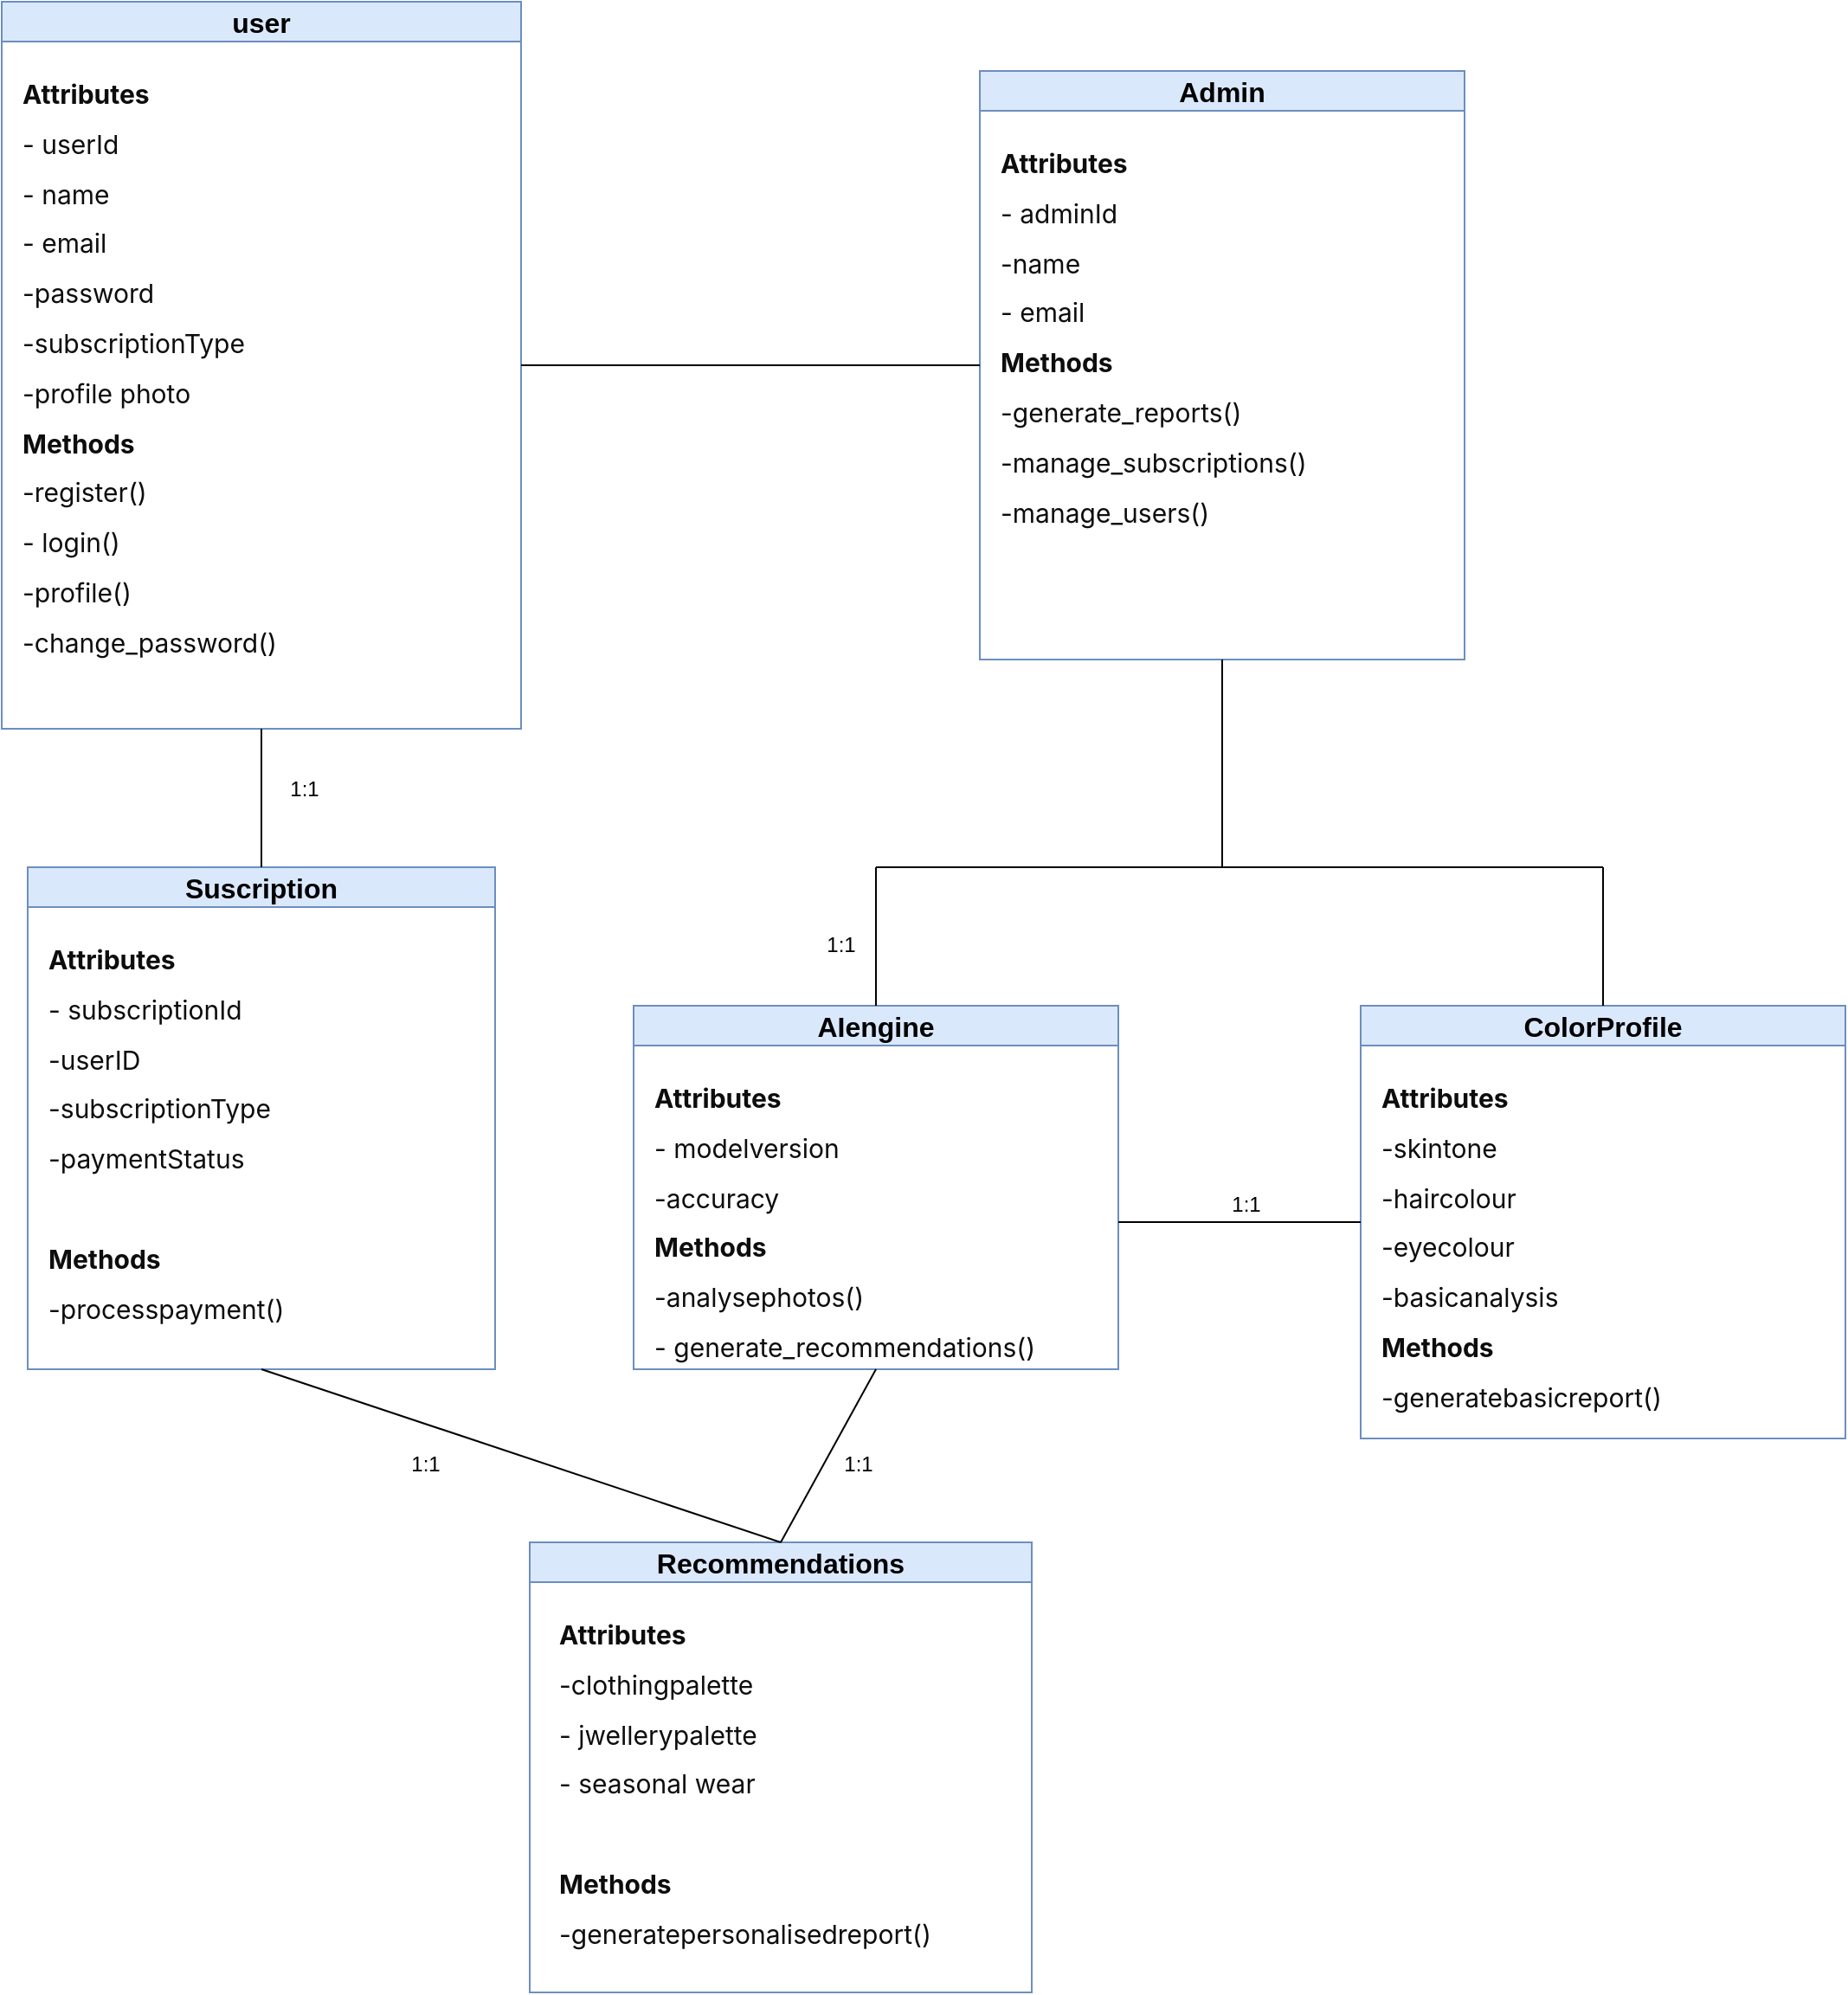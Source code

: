 <mxfile version="26.0.4">
  <diagram name="Page-1" id="OugwGV33cnmOnA-3O93_">
    <mxGraphModel dx="2066" dy="1110" grid="0" gridSize="10" guides="1" tooltips="1" connect="1" arrows="0" fold="1" page="0" pageScale="1" pageWidth="827" pageHeight="1169" math="0" shadow="0">
      <root>
        <mxCell id="0" />
        <mxCell id="1" parent="0" />
        <mxCell id="q-qK2rlPC7f7n4-ZsQlf-6" value="&lt;font style=&quot;font-size: 16px;&quot;&gt;user&lt;/font&gt;" style="swimlane;whiteSpace=wrap;html=1;fillColor=#dae8fc;strokeColor=#6c8ebf;" parent="1" vertex="1">
          <mxGeometry x="-305" y="130" width="300" height="420" as="geometry" />
        </mxCell>
        <mxCell id="q-qK2rlPC7f7n4-ZsQlf-9" value="&lt;h1 style=&quot;margin-top: 0px;&quot;&gt;&lt;div&gt;&lt;font face=&quot;ui-sans-serif, -apple-system, system-ui, Segoe UI, Helvetica, Apple Color Emoji, Arial, sans-serif, Segoe UI Emoji, Segoe UI Symbol&quot; color=&quot;#0d0d0d&quot;&gt;&lt;span style=&quot;caret-color: rgb(13, 13, 13); font-size: 15px;&quot;&gt;Attributes&lt;/span&gt;&lt;/font&gt;&lt;/div&gt;&lt;div&gt;&lt;font face=&quot;ui-sans-serif, -apple-system, system-ui, Segoe UI, Helvetica, Apple Color Emoji, Arial, sans-serif, Segoe UI Emoji, Segoe UI Symbol&quot; color=&quot;#0d0d0d&quot;&gt;&lt;span style=&quot;caret-color: rgb(13, 13, 13); font-size: 15px; font-weight: normal;&quot;&gt;- userId&lt;/span&gt;&lt;/font&gt;&lt;/div&gt;&lt;div&gt;&lt;font face=&quot;ui-sans-serif, -apple-system, system-ui, Segoe UI, Helvetica, Apple Color Emoji, Arial, sans-serif, Segoe UI Emoji, Segoe UI Symbol&quot; color=&quot;#0d0d0d&quot;&gt;&lt;span style=&quot;caret-color: rgb(13, 13, 13); font-size: 15px; font-weight: normal;&quot;&gt;- name&lt;/span&gt;&lt;/font&gt;&lt;/div&gt;&lt;div&gt;&lt;font face=&quot;ui-sans-serif, -apple-system, system-ui, Segoe UI, Helvetica, Apple Color Emoji, Arial, sans-serif, Segoe UI Emoji, Segoe UI Symbol&quot; color=&quot;#0d0d0d&quot;&gt;&lt;span style=&quot;caret-color: rgb(13, 13, 13); font-size: 15px; font-weight: normal;&quot;&gt;- email&lt;/span&gt;&lt;/font&gt;&lt;/div&gt;&lt;div&gt;&lt;font face=&quot;ui-sans-serif, -apple-system, system-ui, Segoe UI, Helvetica, Apple Color Emoji, Arial, sans-serif, Segoe UI Emoji, Segoe UI Symbol&quot; color=&quot;#0d0d0d&quot;&gt;&lt;span style=&quot;caret-color: rgb(13, 13, 13); font-size: 15px; font-weight: normal;&quot;&gt;-password&lt;/span&gt;&lt;/font&gt;&lt;/div&gt;&lt;div&gt;&lt;font face=&quot;ui-sans-serif, -apple-system, system-ui, Segoe UI, Helvetica, Apple Color Emoji, Arial, sans-serif, Segoe UI Emoji, Segoe UI Symbol&quot; color=&quot;#0d0d0d&quot;&gt;&lt;span style=&quot;caret-color: rgb(13, 13, 13); font-size: 15px; font-weight: normal;&quot;&gt;-subscriptionType&lt;/span&gt;&lt;/font&gt;&lt;/div&gt;&lt;div&gt;&lt;font face=&quot;ui-sans-serif, -apple-system, system-ui, Segoe UI, Helvetica, Apple Color Emoji, Arial, sans-serif, Segoe UI Emoji, Segoe UI Symbol&quot; color=&quot;#0d0d0d&quot;&gt;&lt;span style=&quot;caret-color: rgb(13, 13, 13); font-size: 15px; font-weight: normal;&quot;&gt;-profile photo&amp;nbsp;&lt;/span&gt;&lt;/font&gt;&lt;/div&gt;&lt;div&gt;&lt;font face=&quot;ui-sans-serif, -apple-system, system-ui, Segoe UI, Helvetica, Apple Color Emoji, Arial, sans-serif, Segoe UI Emoji, Segoe UI Symbol&quot; color=&quot;#0d0d0d&quot;&gt;&lt;span style=&quot;caret-color: rgb(13, 13, 13); font-size: 15px;&quot;&gt;Methods&lt;/span&gt;&lt;/font&gt;&lt;/div&gt;&lt;div&gt;&lt;font face=&quot;ui-sans-serif, -apple-system, system-ui, Segoe UI, Helvetica, Apple Color Emoji, Arial, sans-serif, Segoe UI Emoji, Segoe UI Symbol&quot; color=&quot;#0d0d0d&quot;&gt;&lt;span style=&quot;caret-color: rgb(13, 13, 13); font-size: 15px; font-weight: normal;&quot;&gt;-register()&lt;/span&gt;&lt;/font&gt;&lt;/div&gt;&lt;div&gt;&lt;font face=&quot;ui-sans-serif, -apple-system, system-ui, Segoe UI, Helvetica, Apple Color Emoji, Arial, sans-serif, Segoe UI Emoji, Segoe UI Symbol&quot; color=&quot;#0d0d0d&quot;&gt;&lt;span style=&quot;caret-color: rgb(13, 13, 13); font-size: 15px; font-weight: normal;&quot;&gt;- login()&lt;/span&gt;&lt;/font&gt;&lt;/div&gt;&lt;div&gt;&lt;font face=&quot;ui-sans-serif, -apple-system, system-ui, Segoe UI, Helvetica, Apple Color Emoji, Arial, sans-serif, Segoe UI Emoji, Segoe UI Symbol&quot; color=&quot;#0d0d0d&quot;&gt;&lt;span style=&quot;caret-color: rgb(13, 13, 13); font-size: 15px; font-weight: normal;&quot;&gt;-profile()&lt;/span&gt;&lt;/font&gt;&lt;/div&gt;&lt;div&gt;&lt;font face=&quot;ui-sans-serif, -apple-system, system-ui, Segoe UI, Helvetica, Apple Color Emoji, Arial, sans-serif, Segoe UI Emoji, Segoe UI Symbol&quot; color=&quot;#0d0d0d&quot;&gt;&lt;span style=&quot;caret-color: rgb(13, 13, 13); font-size: 15px; font-weight: normal;&quot;&gt;-change_password()&lt;/span&gt;&lt;/font&gt;&lt;/div&gt;&lt;div&gt;&lt;font face=&quot;ui-sans-serif, -apple-system, system-ui, Segoe UI, Helvetica, Apple Color Emoji, Arial, sans-serif, Segoe UI Emoji, Segoe UI Symbol&quot; color=&quot;#0d0d0d&quot;&gt;&lt;span style=&quot;caret-color: rgb(13, 13, 13); font-size: 15px; font-weight: normal;&quot;&gt;&lt;br&gt;&lt;/span&gt;&lt;/font&gt;&lt;/div&gt;&lt;/h1&gt;" style="text;html=1;whiteSpace=wrap;overflow=hidden;rounded=0;" parent="q-qK2rlPC7f7n4-ZsQlf-6" vertex="1">
          <mxGeometry x="10" y="30" width="250" height="380" as="geometry" />
        </mxCell>
        <mxCell id="q-qK2rlPC7f7n4-ZsQlf-12" value="&lt;font size=&quot;3&quot;&gt;Admin&lt;/font&gt;" style="swimlane;whiteSpace=wrap;html=1;fillColor=#dae8fc;strokeColor=#6c8ebf;" parent="1" vertex="1">
          <mxGeometry x="260" y="170" width="280" height="340" as="geometry" />
        </mxCell>
        <mxCell id="q-qK2rlPC7f7n4-ZsQlf-13" value="&lt;h1 style=&quot;margin-top: 0px;&quot;&gt;&lt;div&gt;&lt;font face=&quot;ui-sans-serif, -apple-system, system-ui, Segoe UI, Helvetica, Apple Color Emoji, Arial, sans-serif, Segoe UI Emoji, Segoe UI Symbol&quot; color=&quot;#0d0d0d&quot;&gt;&lt;span style=&quot;caret-color: rgb(13, 13, 13); font-size: 15px;&quot;&gt;Attributes&lt;/span&gt;&lt;/font&gt;&lt;/div&gt;&lt;div&gt;&lt;font face=&quot;ui-sans-serif, -apple-system, system-ui, Segoe UI, Helvetica, Apple Color Emoji, Arial, sans-serif, Segoe UI Emoji, Segoe UI Symbol&quot; color=&quot;#0d0d0d&quot;&gt;&lt;span style=&quot;caret-color: rgb(13, 13, 13); font-size: 15px; font-weight: normal;&quot;&gt;- adminId&lt;/span&gt;&lt;/font&gt;&lt;/div&gt;&lt;div&gt;&lt;span style=&quot;caret-color: rgb(13, 13, 13); color: rgb(13, 13, 13); font-family: ui-sans-serif, -apple-system, system-ui, &amp;quot;Segoe UI&amp;quot;, Helvetica, &amp;quot;Apple Color Emoji&amp;quot;, Arial, sans-serif, &amp;quot;Segoe UI Emoji&amp;quot;, &amp;quot;Segoe UI Symbol&amp;quot;; font-size: 15px; font-weight: normal;&quot;&gt;-name&lt;/span&gt;&lt;/div&gt;&lt;div&gt;&lt;span style=&quot;caret-color: rgb(13, 13, 13); color: rgb(13, 13, 13); font-family: ui-sans-serif, -apple-system, system-ui, &amp;quot;Segoe UI&amp;quot;, Helvetica, &amp;quot;Apple Color Emoji&amp;quot;, Arial, sans-serif, &amp;quot;Segoe UI Emoji&amp;quot;, &amp;quot;Segoe UI Symbol&amp;quot;; font-size: 15px; font-weight: normal;&quot;&gt;- email&amp;nbsp;&lt;/span&gt;&lt;/div&gt;&lt;div&gt;&lt;span style=&quot;caret-color: rgb(13, 13, 13); color: rgb(13, 13, 13); font-family: ui-sans-serif, -apple-system, system-ui, &amp;quot;Segoe UI&amp;quot;, Helvetica, &amp;quot;Apple Color Emoji&amp;quot;, Arial, sans-serif, &amp;quot;Segoe UI Emoji&amp;quot;, &amp;quot;Segoe UI Symbol&amp;quot;; font-size: 15px;&quot;&gt;Methods&lt;/span&gt;&lt;/div&gt;&lt;div&gt;&lt;font face=&quot;ui-sans-serif, -apple-system, system-ui, Segoe UI, Helvetica, Apple Color Emoji, Arial, sans-serif, Segoe UI Emoji, Segoe UI Symbol&quot; color=&quot;#0d0d0d&quot;&gt;&lt;span style=&quot;caret-color: rgb(13, 13, 13); font-size: 15px; font-weight: normal;&quot;&gt;-generate_reports()&lt;/span&gt;&lt;/font&gt;&lt;/div&gt;&lt;div&gt;&lt;font face=&quot;ui-sans-serif, -apple-system, system-ui, Segoe UI, Helvetica, Apple Color Emoji, Arial, sans-serif, Segoe UI Emoji, Segoe UI Symbol&quot; color=&quot;#0d0d0d&quot;&gt;&lt;span style=&quot;caret-color: rgb(13, 13, 13); font-size: 15px; font-weight: normal;&quot;&gt;-manage_subscriptions()&lt;/span&gt;&lt;/font&gt;&lt;/div&gt;&lt;div&gt;&lt;font face=&quot;ui-sans-serif, -apple-system, system-ui, Segoe UI, Helvetica, Apple Color Emoji, Arial, sans-serif, Segoe UI Emoji, Segoe UI Symbol&quot; color=&quot;#0d0d0d&quot;&gt;&lt;span style=&quot;caret-color: rgb(13, 13, 13); font-size: 15px; font-weight: normal;&quot;&gt;-manage_users()&lt;/span&gt;&lt;/font&gt;&lt;/div&gt;&lt;div&gt;&lt;font face=&quot;ui-sans-serif, -apple-system, system-ui, Segoe UI, Helvetica, Apple Color Emoji, Arial, sans-serif, Segoe UI Emoji, Segoe UI Symbol&quot; color=&quot;#0d0d0d&quot;&gt;&lt;span style=&quot;caret-color: rgb(13, 13, 13); font-size: 15px; font-weight: normal;&quot;&gt;&lt;br&gt;&lt;/span&gt;&lt;/font&gt;&lt;/div&gt;&lt;/h1&gt;" style="text;html=1;whiteSpace=wrap;overflow=hidden;rounded=0;" parent="q-qK2rlPC7f7n4-ZsQlf-12" vertex="1">
          <mxGeometry x="10" y="30" width="260" height="250" as="geometry" />
        </mxCell>
        <mxCell id="q-qK2rlPC7f7n4-ZsQlf-14" value="&lt;font size=&quot;3&quot;&gt;ColorProfile&lt;/font&gt;" style="swimlane;whiteSpace=wrap;html=1;fillColor=#dae8fc;strokeColor=#6c8ebf;" parent="1" vertex="1">
          <mxGeometry x="480" y="710" width="280" height="250" as="geometry" />
        </mxCell>
        <mxCell id="q-qK2rlPC7f7n4-ZsQlf-15" value="&lt;h1 style=&quot;margin-top: 0px;&quot;&gt;&lt;div&gt;&lt;font face=&quot;ui-sans-serif, -apple-system, system-ui, Segoe UI, Helvetica, Apple Color Emoji, Arial, sans-serif, Segoe UI Emoji, Segoe UI Symbol&quot; color=&quot;#0d0d0d&quot;&gt;&lt;span style=&quot;caret-color: rgb(13, 13, 13); font-size: 15px;&quot;&gt;Attributes&lt;/span&gt;&lt;/font&gt;&lt;/div&gt;&lt;div&gt;&lt;font face=&quot;ui-sans-serif, -apple-system, system-ui, Segoe UI, Helvetica, Apple Color Emoji, Arial, sans-serif, Segoe UI Emoji, Segoe UI Symbol&quot; color=&quot;#0d0d0d&quot;&gt;&lt;span style=&quot;caret-color: rgb(13, 13, 13); font-size: 15px; font-weight: normal;&quot;&gt;-skintone&lt;/span&gt;&lt;/font&gt;&lt;/div&gt;&lt;div&gt;&lt;span style=&quot;caret-color: rgb(13, 13, 13); font-size: 15px; font-weight: normal; color: rgb(13, 13, 13); font-family: ui-sans-serif, -apple-system, system-ui, &amp;quot;Segoe UI&amp;quot;, Helvetica, &amp;quot;Apple Color Emoji&amp;quot;, Arial, sans-serif, &amp;quot;Segoe UI Emoji&amp;quot;, &amp;quot;Segoe UI Symbol&amp;quot;;&quot;&gt;-haircolour&lt;/span&gt;&lt;/div&gt;&lt;div&gt;&lt;span style=&quot;caret-color: rgb(13, 13, 13); font-size: 15px; font-weight: normal; color: rgb(13, 13, 13); font-family: ui-sans-serif, -apple-system, system-ui, &amp;quot;Segoe UI&amp;quot;, Helvetica, &amp;quot;Apple Color Emoji&amp;quot;, Arial, sans-serif, &amp;quot;Segoe UI Emoji&amp;quot;, &amp;quot;Segoe UI Symbol&amp;quot;;&quot;&gt;-eyecolour&lt;/span&gt;&lt;/div&gt;&lt;div&gt;&lt;span style=&quot;caret-color: rgb(13, 13, 13); font-size: 15px; font-weight: normal; color: rgb(13, 13, 13); font-family: ui-sans-serif, -apple-system, system-ui, &amp;quot;Segoe UI&amp;quot;, Helvetica, &amp;quot;Apple Color Emoji&amp;quot;, Arial, sans-serif, &amp;quot;Segoe UI Emoji&amp;quot;, &amp;quot;Segoe UI Symbol&amp;quot;;&quot;&gt;-basicanalysis&amp;nbsp;&lt;/span&gt;&lt;/div&gt;&lt;div&gt;&lt;font face=&quot;ui-sans-serif, -apple-system, system-ui, Segoe UI, Helvetica, Apple Color Emoji, Arial, sans-serif, Segoe UI Emoji, Segoe UI Symbol&quot; color=&quot;#0d0d0d&quot;&gt;&lt;span style=&quot;caret-color: rgb(13, 13, 13); font-size: 15px;&quot;&gt;Methods&lt;/span&gt;&lt;/font&gt;&lt;/div&gt;&lt;div&gt;&lt;font face=&quot;ui-sans-serif, -apple-system, system-ui, Segoe UI, Helvetica, Apple Color Emoji, Arial, sans-serif, Segoe UI Emoji, Segoe UI Symbol&quot; color=&quot;#0d0d0d&quot;&gt;&lt;span style=&quot;caret-color: rgb(13, 13, 13); font-size: 15px; font-weight: normal;&quot;&gt;-generatebasicreport()&lt;/span&gt;&lt;/font&gt;&lt;/div&gt;&lt;div&gt;&lt;br&gt;&lt;/div&gt;&lt;div&gt;&lt;font face=&quot;ui-sans-serif, -apple-system, system-ui, Segoe UI, Helvetica, Apple Color Emoji, Arial, sans-serif, Segoe UI Emoji, Segoe UI Symbol&quot; color=&quot;#0d0d0d&quot;&gt;&lt;span style=&quot;caret-color: rgb(13, 13, 13); font-size: 15px; font-weight: normal;&quot;&gt;&lt;br&gt;&lt;/span&gt;&lt;/font&gt;&lt;/div&gt;&lt;/h1&gt;" style="text;html=1;whiteSpace=wrap;overflow=hidden;rounded=0;" parent="q-qK2rlPC7f7n4-ZsQlf-14" vertex="1">
          <mxGeometry x="10" y="30" width="250" height="220" as="geometry" />
        </mxCell>
        <mxCell id="q-qK2rlPC7f7n4-ZsQlf-16" value="&lt;font size=&quot;3&quot;&gt;AIengine&lt;/font&gt;" style="swimlane;whiteSpace=wrap;html=1;fillColor=#dae8fc;strokeColor=#6c8ebf;" parent="1" vertex="1">
          <mxGeometry x="60" y="710" width="280" height="210" as="geometry" />
        </mxCell>
        <mxCell id="q-qK2rlPC7f7n4-ZsQlf-17" value="&lt;h1 style=&quot;margin-top: 0px;&quot;&gt;&lt;div&gt;&lt;font face=&quot;ui-sans-serif, -apple-system, system-ui, Segoe UI, Helvetica, Apple Color Emoji, Arial, sans-serif, Segoe UI Emoji, Segoe UI Symbol&quot; color=&quot;#0d0d0d&quot;&gt;&lt;span style=&quot;caret-color: rgb(13, 13, 13); font-size: 15px;&quot;&gt;Attributes&lt;/span&gt;&lt;/font&gt;&lt;/div&gt;&lt;div&gt;&lt;font face=&quot;ui-sans-serif, -apple-system, system-ui, Segoe UI, Helvetica, Apple Color Emoji, Arial, sans-serif, Segoe UI Emoji, Segoe UI Symbol&quot; color=&quot;#0d0d0d&quot;&gt;&lt;span style=&quot;caret-color: rgb(13, 13, 13); font-size: 15px; font-weight: normal;&quot;&gt;- modelversion&lt;/span&gt;&lt;/font&gt;&lt;/div&gt;&lt;div&gt;&lt;font face=&quot;ui-sans-serif, -apple-system, system-ui, Segoe UI, Helvetica, Apple Color Emoji, Arial, sans-serif, Segoe UI Emoji, Segoe UI Symbol&quot; color=&quot;#0d0d0d&quot;&gt;&lt;span style=&quot;caret-color: rgb(13, 13, 13); font-size: 15px; font-weight: normal;&quot;&gt;-accuracy&lt;/span&gt;&lt;/font&gt;&lt;span style=&quot;caret-color: rgb(13, 13, 13); font-size: 15px; font-weight: normal; color: rgb(13, 13, 13); font-family: ui-sans-serif, -apple-system, system-ui, &amp;quot;Segoe UI&amp;quot;, Helvetica, &amp;quot;Apple Color Emoji&amp;quot;, Arial, sans-serif, &amp;quot;Segoe UI Emoji&amp;quot;, &amp;quot;Segoe UI Symbol&amp;quot;;&quot;&gt;&amp;nbsp;&lt;/span&gt;&lt;/div&gt;&lt;div&gt;&lt;font face=&quot;ui-sans-serif, -apple-system, system-ui, Segoe UI, Helvetica, Apple Color Emoji, Arial, sans-serif, Segoe UI Emoji, Segoe UI Symbol&quot; color=&quot;#0d0d0d&quot;&gt;&lt;span style=&quot;caret-color: rgb(13, 13, 13); font-size: 15px;&quot;&gt;Methods&lt;/span&gt;&lt;/font&gt;&lt;/div&gt;&lt;div&gt;&lt;font face=&quot;ui-sans-serif, -apple-system, system-ui, Segoe UI, Helvetica, Apple Color Emoji, Arial, sans-serif, Segoe UI Emoji, Segoe UI Symbol&quot; color=&quot;#0d0d0d&quot;&gt;&lt;span style=&quot;caret-color: rgb(13, 13, 13); font-size: 15px; font-weight: normal;&quot;&gt;-analysephotos()&lt;/span&gt;&lt;/font&gt;&lt;/div&gt;&lt;div&gt;&lt;font face=&quot;ui-sans-serif, -apple-system, system-ui, Segoe UI, Helvetica, Apple Color Emoji, Arial, sans-serif, Segoe UI Emoji, Segoe UI Symbol&quot; color=&quot;#0d0d0d&quot;&gt;&lt;span style=&quot;caret-color: rgb(13, 13, 13); font-size: 15px; font-weight: normal;&quot;&gt;- generate_recommendations()&lt;/span&gt;&lt;/font&gt;&lt;/div&gt;&lt;div&gt;&lt;br&gt;&lt;/div&gt;&lt;/h1&gt;" style="text;html=1;whiteSpace=wrap;overflow=hidden;rounded=0;" parent="q-qK2rlPC7f7n4-ZsQlf-16" vertex="1">
          <mxGeometry x="10" y="30" width="270" height="190" as="geometry" />
        </mxCell>
        <mxCell id="q-qK2rlPC7f7n4-ZsQlf-18" value="&lt;font size=&quot;3&quot;&gt;Recommendations&lt;/font&gt;" style="swimlane;whiteSpace=wrap;html=1;fillColor=#dae8fc;strokeColor=#6c8ebf;" parent="1" vertex="1">
          <mxGeometry y="1020" width="290" height="260" as="geometry" />
        </mxCell>
        <mxCell id="q-qK2rlPC7f7n4-ZsQlf-19" value="&lt;h1 style=&quot;margin-top: 0px;&quot;&gt;&lt;div&gt;&lt;font face=&quot;ui-sans-serif, -apple-system, system-ui, Segoe UI, Helvetica, Apple Color Emoji, Arial, sans-serif, Segoe UI Emoji, Segoe UI Symbol&quot; color=&quot;#0d0d0d&quot;&gt;&lt;span style=&quot;caret-color: rgb(13, 13, 13); font-size: 15px;&quot;&gt;Attributes&lt;/span&gt;&lt;/font&gt;&lt;/div&gt;&lt;div&gt;&lt;font face=&quot;ui-sans-serif, -apple-system, system-ui, Segoe UI, Helvetica, Apple Color Emoji, Arial, sans-serif, Segoe UI Emoji, Segoe UI Symbol&quot; color=&quot;#0d0d0d&quot;&gt;&lt;span style=&quot;caret-color: rgb(13, 13, 13); font-size: 15px; font-weight: normal;&quot;&gt;-clothingpalette&lt;/span&gt;&lt;/font&gt;&lt;/div&gt;&lt;div&gt;&lt;font face=&quot;ui-sans-serif, -apple-system, system-ui, Segoe UI, Helvetica, Apple Color Emoji, Arial, sans-serif, Segoe UI Emoji, Segoe UI Symbol&quot; color=&quot;#0d0d0d&quot;&gt;&lt;span style=&quot;caret-color: rgb(13, 13, 13); font-size: 15px; font-weight: normal;&quot;&gt;- jwellerypalette&lt;/span&gt;&lt;/font&gt;&lt;/div&gt;&lt;div&gt;&lt;font face=&quot;ui-sans-serif, -apple-system, system-ui, Segoe UI, Helvetica, Apple Color Emoji, Arial, sans-serif, Segoe UI Emoji, Segoe UI Symbol&quot; color=&quot;#0d0d0d&quot;&gt;&lt;span style=&quot;caret-color: rgb(13, 13, 13); font-size: 15px; font-weight: normal;&quot;&gt;-&amp;nbsp;&lt;/span&gt;&lt;span style=&quot;caret-color: rgb(13, 13, 13); font-size: 15px; font-weight: 400;&quot;&gt;seasonal wear&lt;/span&gt;&lt;/font&gt;&lt;/div&gt;&lt;div&gt;&lt;font face=&quot;ui-sans-serif, -apple-system, system-ui, Segoe UI, Helvetica, Apple Color Emoji, Arial, sans-serif, Segoe UI Emoji, Segoe UI Symbol&quot; color=&quot;#0d0d0d&quot;&gt;&lt;span style=&quot;caret-color: rgb(13, 13, 13); font-size: 15px; font-weight: normal;&quot;&gt;&lt;br&gt;&lt;/span&gt;&lt;/font&gt;&lt;/div&gt;&lt;div&gt;&lt;font face=&quot;ui-sans-serif, -apple-system, system-ui, Segoe UI, Helvetica, Apple Color Emoji, Arial, sans-serif, Segoe UI Emoji, Segoe UI Symbol&quot; color=&quot;#0d0d0d&quot;&gt;&lt;span style=&quot;caret-color: rgb(13, 13, 13); font-size: 15px;&quot;&gt;Methods&lt;/span&gt;&lt;/font&gt;&lt;/div&gt;&lt;div&gt;&lt;font face=&quot;ui-sans-serif, -apple-system, system-ui, Segoe UI, Helvetica, Apple Color Emoji, Arial, sans-serif, Segoe UI Emoji, Segoe UI Symbol&quot; color=&quot;#0d0d0d&quot;&gt;&lt;span style=&quot;caret-color: rgb(13, 13, 13); font-size: 15px; font-weight: normal;&quot;&gt;-generatepersonalisedreport()&lt;/span&gt;&lt;/font&gt;&lt;/div&gt;&lt;div&gt;&lt;br&gt;&lt;/div&gt;&lt;div&gt;&lt;br&gt;&lt;/div&gt;&lt;/h1&gt;" style="text;html=1;whiteSpace=wrap;overflow=hidden;rounded=0;" parent="q-qK2rlPC7f7n4-ZsQlf-18" vertex="1">
          <mxGeometry x="15" y="30" width="265" height="220" as="geometry" />
        </mxCell>
        <mxCell id="q-qK2rlPC7f7n4-ZsQlf-22" value="" style="endArrow=none;html=1;rounded=0;exitX=1;exitY=0.5;exitDx=0;exitDy=0;entryX=0;entryY=0.5;entryDx=0;entryDy=0;" parent="1" source="q-qK2rlPC7f7n4-ZsQlf-17" target="q-qK2rlPC7f7n4-ZsQlf-14" edge="1">
          <mxGeometry width="50" height="50" relative="1" as="geometry">
            <mxPoint x="330" y="430" as="sourcePoint" />
            <mxPoint x="380" y="380" as="targetPoint" />
          </mxGeometry>
        </mxCell>
        <mxCell id="q-qK2rlPC7f7n4-ZsQlf-20" value="&lt;font size=&quot;3&quot;&gt;Suscription&lt;/font&gt;" style="swimlane;whiteSpace=wrap;html=1;fillColor=#dae8fc;strokeColor=#6c8ebf;" parent="1" vertex="1">
          <mxGeometry x="-290" y="630" width="270" height="290" as="geometry" />
        </mxCell>
        <mxCell id="q-qK2rlPC7f7n4-ZsQlf-21" value="&lt;h1 style=&quot;margin-top: 0px;&quot;&gt;&lt;div&gt;&lt;font face=&quot;ui-sans-serif, -apple-system, system-ui, Segoe UI, Helvetica, Apple Color Emoji, Arial, sans-serif, Segoe UI Emoji, Segoe UI Symbol&quot; color=&quot;#0d0d0d&quot;&gt;&lt;span style=&quot;caret-color: rgb(13, 13, 13); font-size: 15px;&quot;&gt;Attributes&lt;/span&gt;&lt;/font&gt;&lt;/div&gt;&lt;div&gt;&lt;font face=&quot;ui-sans-serif, -apple-system, system-ui, Segoe UI, Helvetica, Apple Color Emoji, Arial, sans-serif, Segoe UI Emoji, Segoe UI Symbol&quot; color=&quot;#0d0d0d&quot;&gt;&lt;span style=&quot;caret-color: rgb(13, 13, 13); font-size: 15px; font-weight: normal;&quot;&gt;- subscriptionId&lt;/span&gt;&lt;/font&gt;&lt;/div&gt;&lt;div&gt;&lt;font face=&quot;ui-sans-serif, -apple-system, system-ui, Segoe UI, Helvetica, Apple Color Emoji, Arial, sans-serif, Segoe UI Emoji, Segoe UI Symbol&quot; color=&quot;#0d0d0d&quot;&gt;&lt;span style=&quot;caret-color: rgb(13, 13, 13); font-size: 15px; font-weight: normal;&quot;&gt;-userID&lt;/span&gt;&lt;/font&gt;&lt;/div&gt;&lt;div&gt;&lt;font face=&quot;ui-sans-serif, -apple-system, system-ui, Segoe UI, Helvetica, Apple Color Emoji, Arial, sans-serif, Segoe UI Emoji, Segoe UI Symbol&quot; color=&quot;#0d0d0d&quot;&gt;&lt;span style=&quot;caret-color: rgb(13, 13, 13); font-size: 15px; font-weight: normal;&quot;&gt;-subscriptionType&lt;/span&gt;&lt;/font&gt;&lt;/div&gt;&lt;div&gt;&lt;font face=&quot;ui-sans-serif, -apple-system, system-ui, Segoe UI, Helvetica, Apple Color Emoji, Arial, sans-serif, Segoe UI Emoji, Segoe UI Symbol&quot; color=&quot;#0d0d0d&quot;&gt;&lt;span style=&quot;caret-color: rgb(13, 13, 13); font-size: 15px; font-weight: normal;&quot;&gt;-paymentStatus&lt;/span&gt;&lt;/font&gt;&lt;/div&gt;&lt;div&gt;&lt;font face=&quot;ui-sans-serif, -apple-system, system-ui, Segoe UI, Helvetica, Apple Color Emoji, Arial, sans-serif, Segoe UI Emoji, Segoe UI Symbol&quot; color=&quot;#0d0d0d&quot;&gt;&lt;span style=&quot;caret-color: rgb(13, 13, 13); font-size: 15px; font-weight: normal;&quot;&gt;&lt;br&gt;&lt;/span&gt;&lt;/font&gt;&lt;/div&gt;&lt;div&gt;&lt;font face=&quot;ui-sans-serif, -apple-system, system-ui, Segoe UI, Helvetica, Apple Color Emoji, Arial, sans-serif, Segoe UI Emoji, Segoe UI Symbol&quot; color=&quot;#0d0d0d&quot;&gt;&lt;span style=&quot;caret-color: rgb(13, 13, 13); font-size: 15px;&quot;&gt;Methods&lt;/span&gt;&lt;/font&gt;&lt;/div&gt;&lt;div&gt;&lt;font face=&quot;ui-sans-serif, -apple-system, system-ui, Segoe UI, Helvetica, Apple Color Emoji, Arial, sans-serif, Segoe UI Emoji, Segoe UI Symbol&quot; color=&quot;#0d0d0d&quot;&gt;&lt;span style=&quot;caret-color: rgb(13, 13, 13); font-size: 15px; font-weight: normal;&quot;&gt;-processpayment()&lt;/span&gt;&lt;/font&gt;&lt;/div&gt;&lt;div&gt;&lt;br&gt;&lt;/div&gt;&lt;/h1&gt;" style="text;html=1;whiteSpace=wrap;overflow=hidden;rounded=0;" parent="q-qK2rlPC7f7n4-ZsQlf-20" vertex="1">
          <mxGeometry x="10" y="30" width="250" height="240" as="geometry" />
        </mxCell>
        <mxCell id="--QeOHxt_z759qouuIpq-1" value="" style="endArrow=none;html=1;rounded=0;exitX=1;exitY=0.5;exitDx=0;exitDy=0;entryX=0;entryY=0.5;entryDx=0;entryDy=0;" parent="1" source="q-qK2rlPC7f7n4-ZsQlf-6" target="q-qK2rlPC7f7n4-ZsQlf-12" edge="1">
          <mxGeometry width="50" height="50" relative="1" as="geometry">
            <mxPoint x="130" y="600" as="sourcePoint" />
            <mxPoint x="180" y="550" as="targetPoint" />
          </mxGeometry>
        </mxCell>
        <mxCell id="--QeOHxt_z759qouuIpq-2" value="" style="endArrow=none;html=1;rounded=0;exitX=0.5;exitY=1;exitDx=0;exitDy=0;entryX=0.5;entryY=0;entryDx=0;entryDy=0;" parent="1" source="q-qK2rlPC7f7n4-ZsQlf-6" target="q-qK2rlPC7f7n4-ZsQlf-20" edge="1">
          <mxGeometry width="50" height="50" relative="1" as="geometry">
            <mxPoint x="130" y="600" as="sourcePoint" />
            <mxPoint x="180" y="550" as="targetPoint" />
          </mxGeometry>
        </mxCell>
        <mxCell id="--QeOHxt_z759qouuIpq-3" value="" style="endArrow=none;html=1;rounded=0;entryX=0.5;entryY=1;entryDx=0;entryDy=0;" parent="1" target="q-qK2rlPC7f7n4-ZsQlf-12" edge="1">
          <mxGeometry width="50" height="50" relative="1" as="geometry">
            <mxPoint x="400" y="630" as="sourcePoint" />
            <mxPoint x="180" y="550" as="targetPoint" />
          </mxGeometry>
        </mxCell>
        <mxCell id="--QeOHxt_z759qouuIpq-4" value="" style="endArrow=none;html=1;rounded=0;" parent="1" edge="1">
          <mxGeometry width="50" height="50" relative="1" as="geometry">
            <mxPoint x="200" y="630" as="sourcePoint" />
            <mxPoint x="620" y="630" as="targetPoint" />
          </mxGeometry>
        </mxCell>
        <mxCell id="--QeOHxt_z759qouuIpq-5" value="" style="endArrow=none;html=1;rounded=0;exitX=0.5;exitY=0;exitDx=0;exitDy=0;" parent="1" source="q-qK2rlPC7f7n4-ZsQlf-16" edge="1">
          <mxGeometry width="50" height="50" relative="1" as="geometry">
            <mxPoint x="130" y="600" as="sourcePoint" />
            <mxPoint x="200" y="630" as="targetPoint" />
          </mxGeometry>
        </mxCell>
        <mxCell id="--QeOHxt_z759qouuIpq-6" value="" style="endArrow=none;html=1;rounded=0;exitX=0.5;exitY=0;exitDx=0;exitDy=0;" parent="1" source="q-qK2rlPC7f7n4-ZsQlf-14" edge="1">
          <mxGeometry width="50" height="50" relative="1" as="geometry">
            <mxPoint x="380" y="610" as="sourcePoint" />
            <mxPoint x="620" y="630" as="targetPoint" />
          </mxGeometry>
        </mxCell>
        <mxCell id="--QeOHxt_z759qouuIpq-7" value="" style="endArrow=none;html=1;rounded=0;entryX=0.5;entryY=0;entryDx=0;entryDy=0;" parent="1" target="q-qK2rlPC7f7n4-ZsQlf-18" edge="1">
          <mxGeometry width="50" height="50" relative="1" as="geometry">
            <mxPoint x="200" y="920" as="sourcePoint" />
            <mxPoint x="190" y="1160" as="targetPoint" />
          </mxGeometry>
        </mxCell>
        <mxCell id="--QeOHxt_z759qouuIpq-8" value="" style="endArrow=none;html=1;rounded=0;exitX=0.5;exitY=1;exitDx=0;exitDy=0;entryX=0.5;entryY=0;entryDx=0;entryDy=0;" parent="1" source="q-qK2rlPC7f7n4-ZsQlf-20" target="q-qK2rlPC7f7n4-ZsQlf-18" edge="1">
          <mxGeometry width="50" height="50" relative="1" as="geometry">
            <mxPoint x="-230" y="1180" as="sourcePoint" />
            <mxPoint x="190" y="1160" as="targetPoint" />
          </mxGeometry>
        </mxCell>
        <mxCell id="--QeOHxt_z759qouuIpq-9" value="1:1" style="text;html=1;align=center;verticalAlign=middle;whiteSpace=wrap;rounded=0;" parent="1" vertex="1">
          <mxGeometry x="-160" y="569.5" width="60" height="30" as="geometry" />
        </mxCell>
        <mxCell id="--QeOHxt_z759qouuIpq-10" value="1:1" style="text;html=1;align=center;verticalAlign=middle;whiteSpace=wrap;rounded=0;" parent="1" vertex="1">
          <mxGeometry x="384" y="810" width="60" height="30" as="geometry" />
        </mxCell>
        <mxCell id="--QeOHxt_z759qouuIpq-11" value="1:1" style="text;html=1;align=center;verticalAlign=middle;whiteSpace=wrap;rounded=0;" parent="1" vertex="1">
          <mxGeometry x="150" y="660" width="60" height="30" as="geometry" />
        </mxCell>
        <mxCell id="--QeOHxt_z759qouuIpq-13" value="1:1" style="text;html=1;align=center;verticalAlign=middle;whiteSpace=wrap;rounded=0;" parent="1" vertex="1">
          <mxGeometry x="160" y="960" width="60" height="30" as="geometry" />
        </mxCell>
        <mxCell id="--QeOHxt_z759qouuIpq-14" value="1:1" style="text;html=1;align=center;verticalAlign=middle;whiteSpace=wrap;rounded=0;" parent="1" vertex="1">
          <mxGeometry x="-90" y="960" width="60" height="30" as="geometry" />
        </mxCell>
      </root>
    </mxGraphModel>
  </diagram>
</mxfile>
